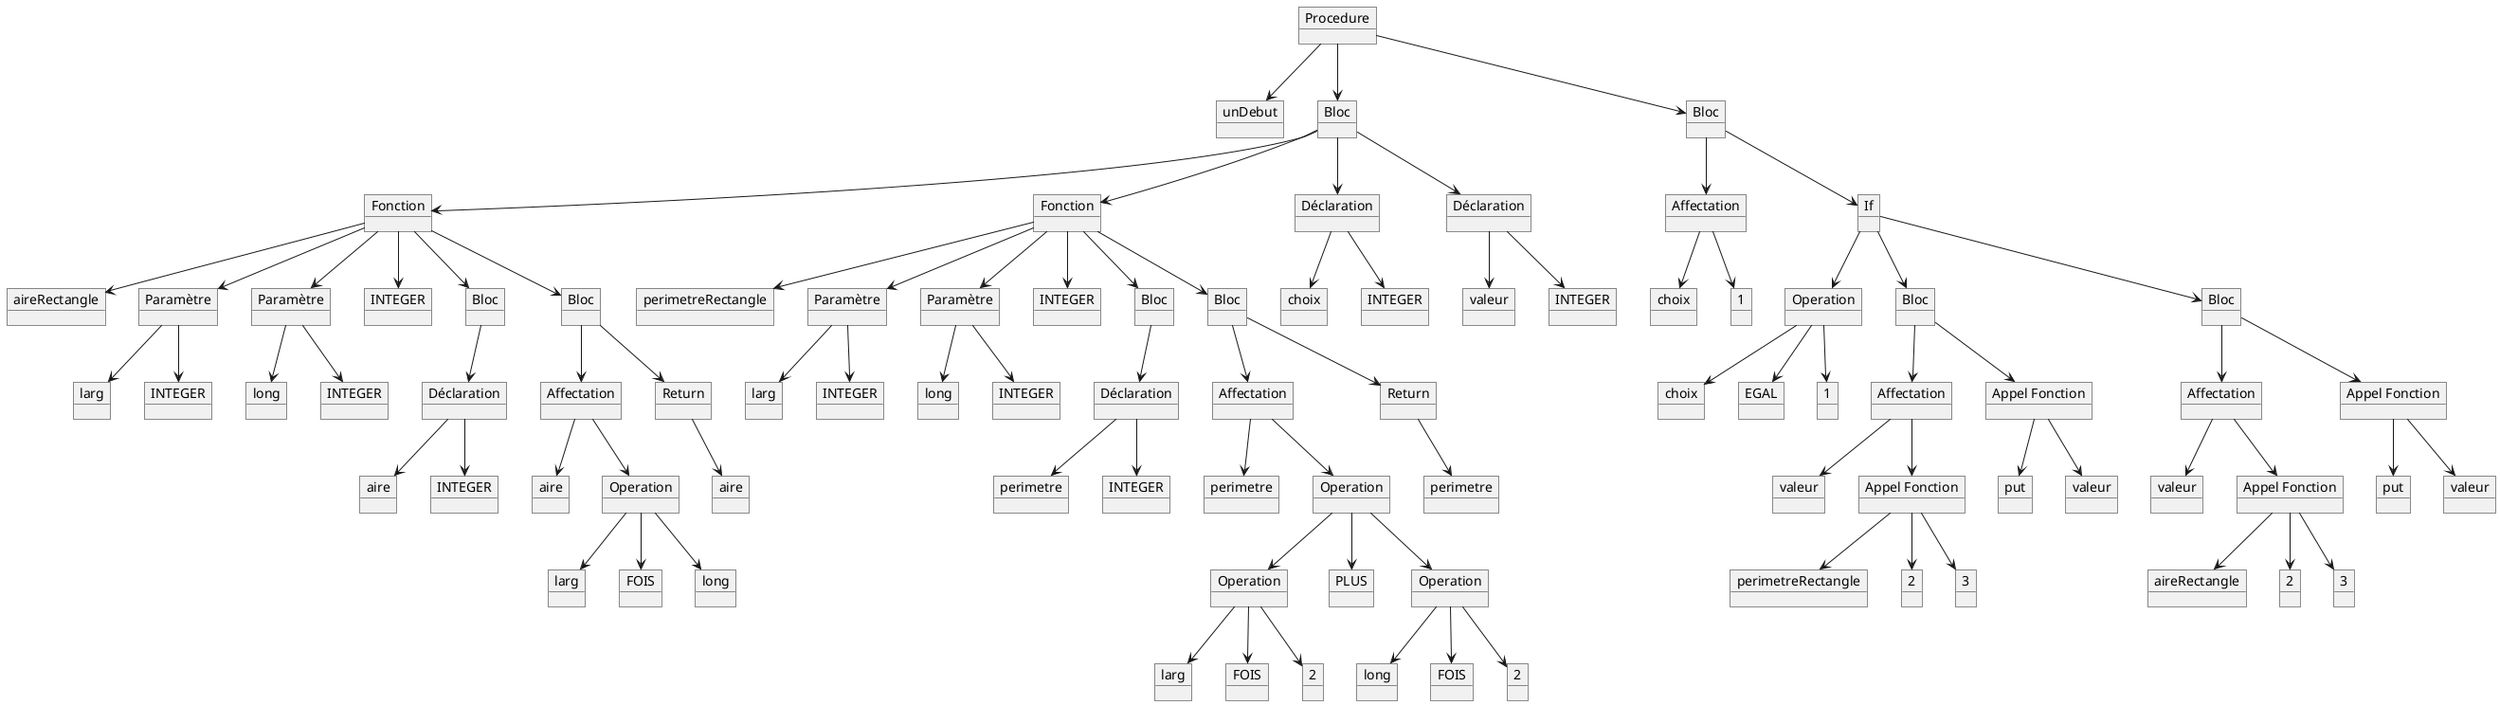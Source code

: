@startuml ArbreSyntaxique
object "Procedure" as Procedure
object "unDebut" as unDebut
object "Bloc" as Bloc
object "Bloc" as Bloc5
object "Fonction" as Fonction
object "Fonction" as Fonction1
object "Déclaration" as Declaration2
object "Déclaration" as Declaration3
object "Affectation" as Affectation2
object "If" as InstructionIf
object "aireRectangle" as aireRectangle
object "Paramètre" as Parametre
object "Paramètre" as Parametre1
object "INTEGER" as INTEGER__
object "Bloc" as Bloc1
object "Bloc" as Bloc2
object "perimetreRectangle" as perimetreRectangle
object "Paramètre" as Parametre2
object "Paramètre" as Parametre3
object "INTEGER" as INTEGER______
object "Bloc" as Bloc3
object "Bloc" as Bloc4
object "choix" as choix
object "INTEGER" as INTEGER________
object "valeur" as valeur
object "INTEGER" as INTEGER_________
object "choix" as choix_
object "1" as 1
object "Operation" as Operation4
object "Bloc" as Bloc6
object "Bloc" as Bloc7
object "larg" as larg
object "INTEGER" as INTEGER
object "long" as long
object "INTEGER" as INTEGER_
object "Déclaration" as Declaration
object "Affectation" as Affectation
object "Return" as Return
object "larg" as larg__
object "INTEGER" as INTEGER____
object "long" as long__
object "INTEGER" as INTEGER_____
object "Déclaration" as Declaration1
object "Affectation" as Affectation1
object "Return" as Return1
object "choix" as choix__
object "EGAL" as EGAL
object "1" as 1_
object "Affectation" as Affectation3
object "Appel Fonction" as AppelFonction1
object "Affectation" as Affectation4
object "Appel Fonction" as AppelFonction3
object "aire" as aire
object "INTEGER" as INTEGER___
object "aire" as aire_
object "Operation" as Operation
object "aire" as aire__
object "perimetre" as perimetre
object "INTEGER" as INTEGER_______
object "perimetre" as perimetre_
object "Operation" as Operation1
object "perimetre" as perimetre__
object "valeur" as valeur_
object "Appel Fonction" as AppelFonction
object "put" as put
object "valeur" as valeur__
object "valeur" as valeur___
object "Appel Fonction" as AppelFonction2
object "put" as put_
object "valeur" as valeur____
object "larg" as larg_
object "FOIS" as FOIS
object "long" as long_
object "Operation" as Operation2
object "PLUS" as PLUS
object "Operation" as Operation3
object "perimetreRectangle" as perimetreRectangle_
object "2" as 2__
object "3" as 3
object "aireRectangle" as aireRectangle_
object "2" as 2___
object "3" as 3_
object "larg" as larg___
object "FOIS" as FOIS_
object "2" as 2
object "long" as long___
object "FOIS" as FOIS__
object "2" as 2_
Procedure -down-> unDebut
Procedure -down-> Bloc
Procedure -down-> Bloc5
Bloc -down-> Fonction
Bloc -down-> Fonction1
Bloc -down-> Declaration2
Bloc -down-> Declaration3
Bloc5 -down-> Affectation2
Bloc5 -down-> InstructionIf
Fonction -down-> aireRectangle
Fonction -down-> Parametre
Fonction -down-> Parametre1
Fonction -down-> INTEGER__
Fonction -down-> Bloc1
Fonction -down-> Bloc2
Fonction1 -down-> perimetreRectangle
Fonction1 -down-> Parametre2
Fonction1 -down-> Parametre3
Fonction1 -down-> INTEGER______
Fonction1 -down-> Bloc3
Fonction1 -down-> Bloc4
Declaration2 -down-> choix
Declaration2 -down-> INTEGER________
Declaration3 -down-> valeur
Declaration3 -down-> INTEGER_________
Affectation2 -down-> choix_
Affectation2 -down-> 1
InstructionIf -down-> Operation4
InstructionIf -down-> Bloc6
InstructionIf -down-> Bloc7
Parametre -down-> larg
Parametre -down-> INTEGER
Parametre1 -down-> long
Parametre1 -down-> INTEGER_
Bloc1 -down-> Declaration
Bloc2 -down-> Affectation
Bloc2 -down-> Return
Parametre2 -down-> larg__
Parametre2 -down-> INTEGER____
Parametre3 -down-> long__
Parametre3 -down-> INTEGER_____
Bloc3 -down-> Declaration1
Bloc4 -down-> Affectation1
Bloc4 -down-> Return1
Operation4 -down-> choix__
Operation4 -down-> EGAL
Operation4 -down-> 1_
Bloc6 -down-> Affectation3
Bloc6 -down-> AppelFonction1
Bloc7 -down-> Affectation4
Bloc7 -down-> AppelFonction3
Declaration -down-> aire
Declaration -down-> INTEGER___
Affectation -down-> aire_
Affectation -down-> Operation
Return -down-> aire__
Declaration1 -down-> perimetre
Declaration1 -down-> INTEGER_______
Affectation1 -down-> perimetre_
Affectation1 -down-> Operation1
Return1 -down-> perimetre__
Affectation3 -down-> valeur_
Affectation3 -down-> AppelFonction
AppelFonction1 -down-> put
AppelFonction1 -down-> valeur__
Affectation4 -down-> valeur___
Affectation4 -down-> AppelFonction2
AppelFonction3 -down-> put_
AppelFonction3 -down-> valeur____
Operation -down-> larg_
Operation -down-> FOIS
Operation -down-> long_
Operation1 -down-> Operation2
Operation1 -down-> PLUS
Operation1 -down-> Operation3
AppelFonction -down-> perimetreRectangle_
AppelFonction -down-> 2__
AppelFonction -down-> 3
AppelFonction2 -down-> aireRectangle_
AppelFonction2 -down-> 2___
AppelFonction2 -down-> 3_
Operation2 -down-> larg___
Operation2 -down-> FOIS_
Operation2 -down-> 2
Operation3 -down-> long___
Operation3 -down-> FOIS__
Operation3 -down-> 2_
@enduml

